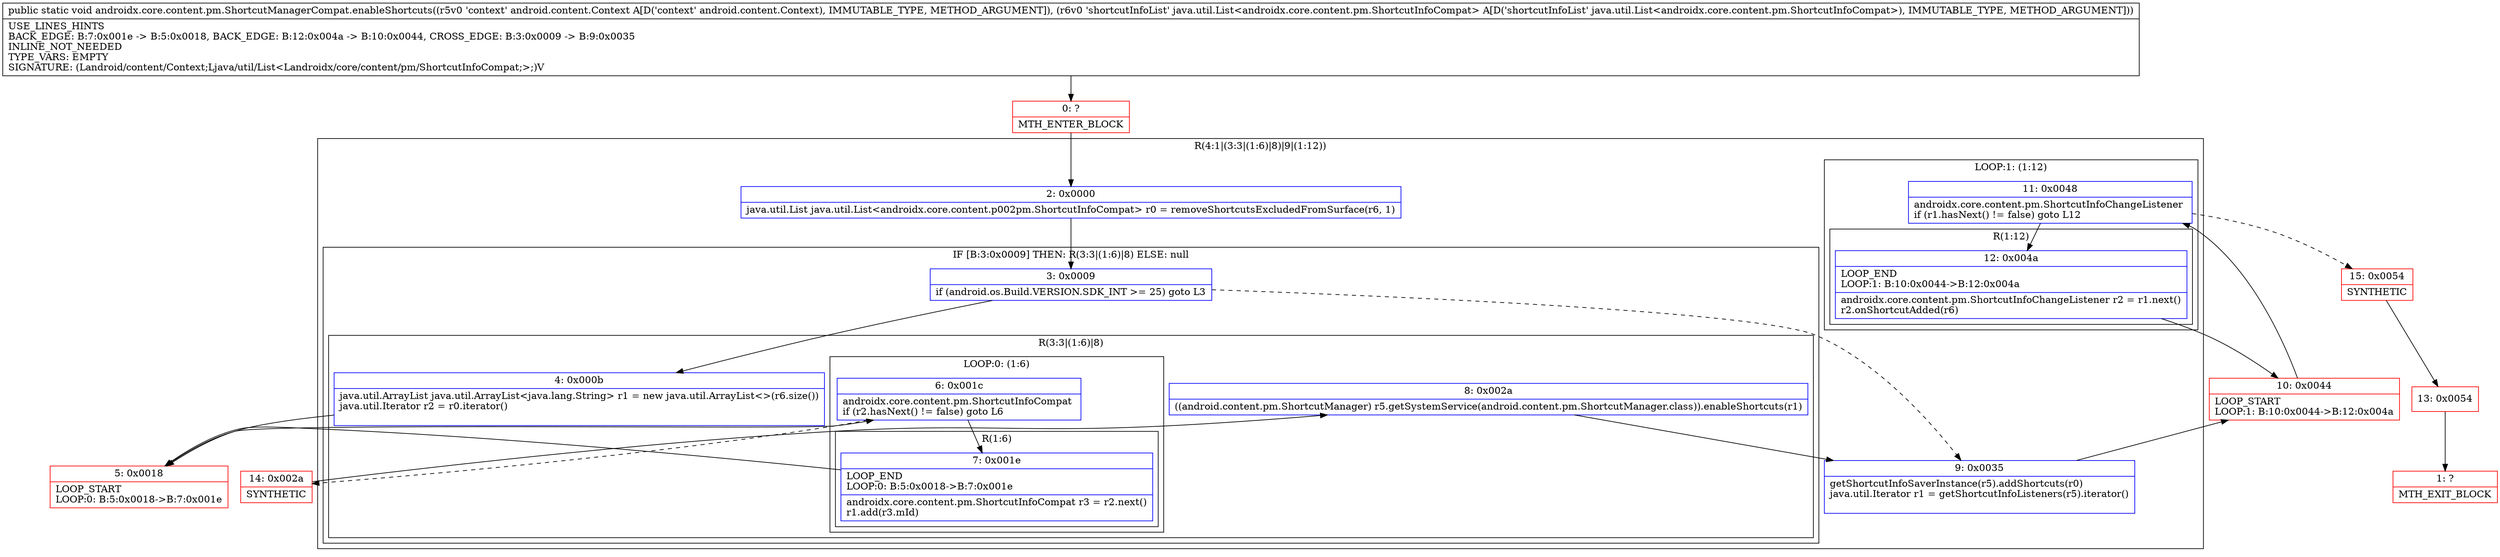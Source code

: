 digraph "CFG forandroidx.core.content.pm.ShortcutManagerCompat.enableShortcuts(Landroid\/content\/Context;Ljava\/util\/List;)V" {
subgraph cluster_Region_455949580 {
label = "R(4:1|(3:3|(1:6)|8)|9|(1:12))";
node [shape=record,color=blue];
Node_2 [shape=record,label="{2\:\ 0x0000|java.util.List java.util.List\<androidx.core.content.p002pm.ShortcutInfoCompat\> r0 = removeShortcutsExcludedFromSurface(r6, 1)\l}"];
subgraph cluster_IfRegion_1641623166 {
label = "IF [B:3:0x0009] THEN: R(3:3|(1:6)|8) ELSE: null";
node [shape=record,color=blue];
Node_3 [shape=record,label="{3\:\ 0x0009|if (android.os.Build.VERSION.SDK_INT \>= 25) goto L3\l}"];
subgraph cluster_Region_130158417 {
label = "R(3:3|(1:6)|8)";
node [shape=record,color=blue];
Node_4 [shape=record,label="{4\:\ 0x000b|java.util.ArrayList java.util.ArrayList\<java.lang.String\> r1 = new java.util.ArrayList\<\>(r6.size())\ljava.util.Iterator r2 = r0.iterator()\l\l}"];
subgraph cluster_LoopRegion_1139330059 {
label = "LOOP:0: (1:6)";
node [shape=record,color=blue];
Node_6 [shape=record,label="{6\:\ 0x001c|androidx.core.content.pm.ShortcutInfoCompat \lif (r2.hasNext() != false) goto L6\l}"];
subgraph cluster_Region_1556479734 {
label = "R(1:6)";
node [shape=record,color=blue];
Node_7 [shape=record,label="{7\:\ 0x001e|LOOP_END\lLOOP:0: B:5:0x0018\-\>B:7:0x001e\l|androidx.core.content.pm.ShortcutInfoCompat r3 = r2.next()\lr1.add(r3.mId)\l}"];
}
}
Node_8 [shape=record,label="{8\:\ 0x002a|((android.content.pm.ShortcutManager) r5.getSystemService(android.content.pm.ShortcutManager.class)).enableShortcuts(r1)\l}"];
}
}
Node_9 [shape=record,label="{9\:\ 0x0035|getShortcutInfoSaverInstance(r5).addShortcuts(r0)\ljava.util.Iterator r1 = getShortcutInfoListeners(r5).iterator()\l\l}"];
subgraph cluster_LoopRegion_26324170 {
label = "LOOP:1: (1:12)";
node [shape=record,color=blue];
Node_11 [shape=record,label="{11\:\ 0x0048|androidx.core.content.pm.ShortcutInfoChangeListener \lif (r1.hasNext() != false) goto L12\l}"];
subgraph cluster_Region_2052104471 {
label = "R(1:12)";
node [shape=record,color=blue];
Node_12 [shape=record,label="{12\:\ 0x004a|LOOP_END\lLOOP:1: B:10:0x0044\-\>B:12:0x004a\l|androidx.core.content.pm.ShortcutInfoChangeListener r2 = r1.next()\lr2.onShortcutAdded(r6)\l}"];
}
}
}
Node_0 [shape=record,color=red,label="{0\:\ ?|MTH_ENTER_BLOCK\l}"];
Node_5 [shape=record,color=red,label="{5\:\ 0x0018|LOOP_START\lLOOP:0: B:5:0x0018\-\>B:7:0x001e\l}"];
Node_14 [shape=record,color=red,label="{14\:\ 0x002a|SYNTHETIC\l}"];
Node_10 [shape=record,color=red,label="{10\:\ 0x0044|LOOP_START\lLOOP:1: B:10:0x0044\-\>B:12:0x004a\l}"];
Node_15 [shape=record,color=red,label="{15\:\ 0x0054|SYNTHETIC\l}"];
Node_13 [shape=record,color=red,label="{13\:\ 0x0054}"];
Node_1 [shape=record,color=red,label="{1\:\ ?|MTH_EXIT_BLOCK\l}"];
MethodNode[shape=record,label="{public static void androidx.core.content.pm.ShortcutManagerCompat.enableShortcuts((r5v0 'context' android.content.Context A[D('context' android.content.Context), IMMUTABLE_TYPE, METHOD_ARGUMENT]), (r6v0 'shortcutInfoList' java.util.List\<androidx.core.content.pm.ShortcutInfoCompat\> A[D('shortcutInfoList' java.util.List\<androidx.core.content.pm.ShortcutInfoCompat\>), IMMUTABLE_TYPE, METHOD_ARGUMENT]))  | USE_LINES_HINTS\lBACK_EDGE: B:7:0x001e \-\> B:5:0x0018, BACK_EDGE: B:12:0x004a \-\> B:10:0x0044, CROSS_EDGE: B:3:0x0009 \-\> B:9:0x0035\lINLINE_NOT_NEEDED\lTYPE_VARS: EMPTY\lSIGNATURE: (Landroid\/content\/Context;Ljava\/util\/List\<Landroidx\/core\/content\/pm\/ShortcutInfoCompat;\>;)V\l}"];
MethodNode -> Node_0;Node_2 -> Node_3;
Node_3 -> Node_4;
Node_3 -> Node_9[style=dashed];
Node_4 -> Node_5;
Node_6 -> Node_7;
Node_6 -> Node_14[style=dashed];
Node_7 -> Node_5;
Node_8 -> Node_9;
Node_9 -> Node_10;
Node_11 -> Node_12;
Node_11 -> Node_15[style=dashed];
Node_12 -> Node_10;
Node_0 -> Node_2;
Node_5 -> Node_6;
Node_14 -> Node_8;
Node_10 -> Node_11;
Node_15 -> Node_13;
Node_13 -> Node_1;
}

